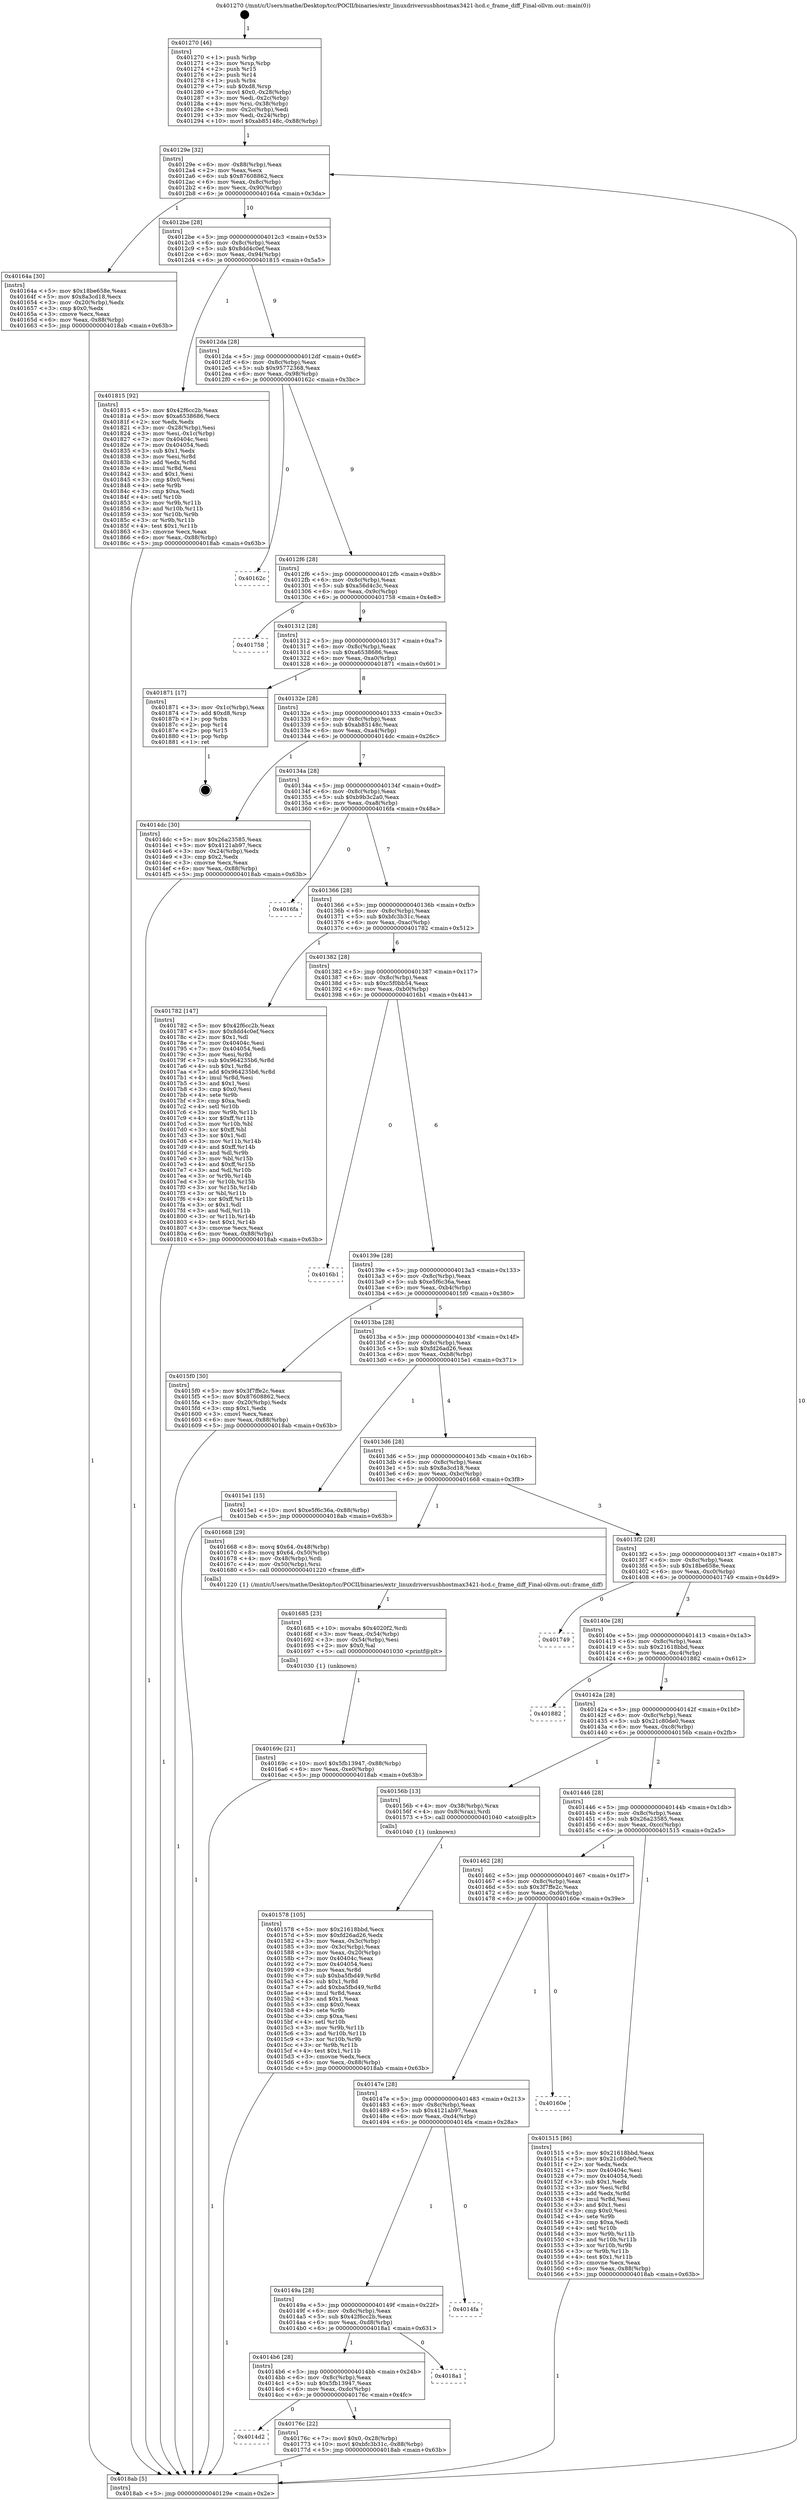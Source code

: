 digraph "0x401270" {
  label = "0x401270 (/mnt/c/Users/mathe/Desktop/tcc/POCII/binaries/extr_linuxdriversusbhostmax3421-hcd.c_frame_diff_Final-ollvm.out::main(0))"
  labelloc = "t"
  node[shape=record]

  Entry [label="",width=0.3,height=0.3,shape=circle,fillcolor=black,style=filled]
  "0x40129e" [label="{
     0x40129e [32]\l
     | [instrs]\l
     &nbsp;&nbsp;0x40129e \<+6\>: mov -0x88(%rbp),%eax\l
     &nbsp;&nbsp;0x4012a4 \<+2\>: mov %eax,%ecx\l
     &nbsp;&nbsp;0x4012a6 \<+6\>: sub $0x87608862,%ecx\l
     &nbsp;&nbsp;0x4012ac \<+6\>: mov %eax,-0x8c(%rbp)\l
     &nbsp;&nbsp;0x4012b2 \<+6\>: mov %ecx,-0x90(%rbp)\l
     &nbsp;&nbsp;0x4012b8 \<+6\>: je 000000000040164a \<main+0x3da\>\l
  }"]
  "0x40164a" [label="{
     0x40164a [30]\l
     | [instrs]\l
     &nbsp;&nbsp;0x40164a \<+5\>: mov $0x18be658e,%eax\l
     &nbsp;&nbsp;0x40164f \<+5\>: mov $0x8a3cd18,%ecx\l
     &nbsp;&nbsp;0x401654 \<+3\>: mov -0x20(%rbp),%edx\l
     &nbsp;&nbsp;0x401657 \<+3\>: cmp $0x0,%edx\l
     &nbsp;&nbsp;0x40165a \<+3\>: cmove %ecx,%eax\l
     &nbsp;&nbsp;0x40165d \<+6\>: mov %eax,-0x88(%rbp)\l
     &nbsp;&nbsp;0x401663 \<+5\>: jmp 00000000004018ab \<main+0x63b\>\l
  }"]
  "0x4012be" [label="{
     0x4012be [28]\l
     | [instrs]\l
     &nbsp;&nbsp;0x4012be \<+5\>: jmp 00000000004012c3 \<main+0x53\>\l
     &nbsp;&nbsp;0x4012c3 \<+6\>: mov -0x8c(%rbp),%eax\l
     &nbsp;&nbsp;0x4012c9 \<+5\>: sub $0x8dd4c0ef,%eax\l
     &nbsp;&nbsp;0x4012ce \<+6\>: mov %eax,-0x94(%rbp)\l
     &nbsp;&nbsp;0x4012d4 \<+6\>: je 0000000000401815 \<main+0x5a5\>\l
  }"]
  Exit [label="",width=0.3,height=0.3,shape=circle,fillcolor=black,style=filled,peripheries=2]
  "0x401815" [label="{
     0x401815 [92]\l
     | [instrs]\l
     &nbsp;&nbsp;0x401815 \<+5\>: mov $0x42f6cc2b,%eax\l
     &nbsp;&nbsp;0x40181a \<+5\>: mov $0xa6538686,%ecx\l
     &nbsp;&nbsp;0x40181f \<+2\>: xor %edx,%edx\l
     &nbsp;&nbsp;0x401821 \<+3\>: mov -0x28(%rbp),%esi\l
     &nbsp;&nbsp;0x401824 \<+3\>: mov %esi,-0x1c(%rbp)\l
     &nbsp;&nbsp;0x401827 \<+7\>: mov 0x40404c,%esi\l
     &nbsp;&nbsp;0x40182e \<+7\>: mov 0x404054,%edi\l
     &nbsp;&nbsp;0x401835 \<+3\>: sub $0x1,%edx\l
     &nbsp;&nbsp;0x401838 \<+3\>: mov %esi,%r8d\l
     &nbsp;&nbsp;0x40183b \<+3\>: add %edx,%r8d\l
     &nbsp;&nbsp;0x40183e \<+4\>: imul %r8d,%esi\l
     &nbsp;&nbsp;0x401842 \<+3\>: and $0x1,%esi\l
     &nbsp;&nbsp;0x401845 \<+3\>: cmp $0x0,%esi\l
     &nbsp;&nbsp;0x401848 \<+4\>: sete %r9b\l
     &nbsp;&nbsp;0x40184c \<+3\>: cmp $0xa,%edi\l
     &nbsp;&nbsp;0x40184f \<+4\>: setl %r10b\l
     &nbsp;&nbsp;0x401853 \<+3\>: mov %r9b,%r11b\l
     &nbsp;&nbsp;0x401856 \<+3\>: and %r10b,%r11b\l
     &nbsp;&nbsp;0x401859 \<+3\>: xor %r10b,%r9b\l
     &nbsp;&nbsp;0x40185c \<+3\>: or %r9b,%r11b\l
     &nbsp;&nbsp;0x40185f \<+4\>: test $0x1,%r11b\l
     &nbsp;&nbsp;0x401863 \<+3\>: cmovne %ecx,%eax\l
     &nbsp;&nbsp;0x401866 \<+6\>: mov %eax,-0x88(%rbp)\l
     &nbsp;&nbsp;0x40186c \<+5\>: jmp 00000000004018ab \<main+0x63b\>\l
  }"]
  "0x4012da" [label="{
     0x4012da [28]\l
     | [instrs]\l
     &nbsp;&nbsp;0x4012da \<+5\>: jmp 00000000004012df \<main+0x6f\>\l
     &nbsp;&nbsp;0x4012df \<+6\>: mov -0x8c(%rbp),%eax\l
     &nbsp;&nbsp;0x4012e5 \<+5\>: sub $0x95772368,%eax\l
     &nbsp;&nbsp;0x4012ea \<+6\>: mov %eax,-0x98(%rbp)\l
     &nbsp;&nbsp;0x4012f0 \<+6\>: je 000000000040162c \<main+0x3bc\>\l
  }"]
  "0x4014d2" [label="{
     0x4014d2\l
  }", style=dashed]
  "0x40162c" [label="{
     0x40162c\l
  }", style=dashed]
  "0x4012f6" [label="{
     0x4012f6 [28]\l
     | [instrs]\l
     &nbsp;&nbsp;0x4012f6 \<+5\>: jmp 00000000004012fb \<main+0x8b\>\l
     &nbsp;&nbsp;0x4012fb \<+6\>: mov -0x8c(%rbp),%eax\l
     &nbsp;&nbsp;0x401301 \<+5\>: sub $0xa56d4c3c,%eax\l
     &nbsp;&nbsp;0x401306 \<+6\>: mov %eax,-0x9c(%rbp)\l
     &nbsp;&nbsp;0x40130c \<+6\>: je 0000000000401758 \<main+0x4e8\>\l
  }"]
  "0x40176c" [label="{
     0x40176c [22]\l
     | [instrs]\l
     &nbsp;&nbsp;0x40176c \<+7\>: movl $0x0,-0x28(%rbp)\l
     &nbsp;&nbsp;0x401773 \<+10\>: movl $0xbfc3b31c,-0x88(%rbp)\l
     &nbsp;&nbsp;0x40177d \<+5\>: jmp 00000000004018ab \<main+0x63b\>\l
  }"]
  "0x401758" [label="{
     0x401758\l
  }", style=dashed]
  "0x401312" [label="{
     0x401312 [28]\l
     | [instrs]\l
     &nbsp;&nbsp;0x401312 \<+5\>: jmp 0000000000401317 \<main+0xa7\>\l
     &nbsp;&nbsp;0x401317 \<+6\>: mov -0x8c(%rbp),%eax\l
     &nbsp;&nbsp;0x40131d \<+5\>: sub $0xa6538686,%eax\l
     &nbsp;&nbsp;0x401322 \<+6\>: mov %eax,-0xa0(%rbp)\l
     &nbsp;&nbsp;0x401328 \<+6\>: je 0000000000401871 \<main+0x601\>\l
  }"]
  "0x4014b6" [label="{
     0x4014b6 [28]\l
     | [instrs]\l
     &nbsp;&nbsp;0x4014b6 \<+5\>: jmp 00000000004014bb \<main+0x24b\>\l
     &nbsp;&nbsp;0x4014bb \<+6\>: mov -0x8c(%rbp),%eax\l
     &nbsp;&nbsp;0x4014c1 \<+5\>: sub $0x5fb13947,%eax\l
     &nbsp;&nbsp;0x4014c6 \<+6\>: mov %eax,-0xdc(%rbp)\l
     &nbsp;&nbsp;0x4014cc \<+6\>: je 000000000040176c \<main+0x4fc\>\l
  }"]
  "0x401871" [label="{
     0x401871 [17]\l
     | [instrs]\l
     &nbsp;&nbsp;0x401871 \<+3\>: mov -0x1c(%rbp),%eax\l
     &nbsp;&nbsp;0x401874 \<+7\>: add $0xd8,%rsp\l
     &nbsp;&nbsp;0x40187b \<+1\>: pop %rbx\l
     &nbsp;&nbsp;0x40187c \<+2\>: pop %r14\l
     &nbsp;&nbsp;0x40187e \<+2\>: pop %r15\l
     &nbsp;&nbsp;0x401880 \<+1\>: pop %rbp\l
     &nbsp;&nbsp;0x401881 \<+1\>: ret\l
  }"]
  "0x40132e" [label="{
     0x40132e [28]\l
     | [instrs]\l
     &nbsp;&nbsp;0x40132e \<+5\>: jmp 0000000000401333 \<main+0xc3\>\l
     &nbsp;&nbsp;0x401333 \<+6\>: mov -0x8c(%rbp),%eax\l
     &nbsp;&nbsp;0x401339 \<+5\>: sub $0xab85148c,%eax\l
     &nbsp;&nbsp;0x40133e \<+6\>: mov %eax,-0xa4(%rbp)\l
     &nbsp;&nbsp;0x401344 \<+6\>: je 00000000004014dc \<main+0x26c\>\l
  }"]
  "0x4018a1" [label="{
     0x4018a1\l
  }", style=dashed]
  "0x4014dc" [label="{
     0x4014dc [30]\l
     | [instrs]\l
     &nbsp;&nbsp;0x4014dc \<+5\>: mov $0x26a23585,%eax\l
     &nbsp;&nbsp;0x4014e1 \<+5\>: mov $0x4121ab97,%ecx\l
     &nbsp;&nbsp;0x4014e6 \<+3\>: mov -0x24(%rbp),%edx\l
     &nbsp;&nbsp;0x4014e9 \<+3\>: cmp $0x2,%edx\l
     &nbsp;&nbsp;0x4014ec \<+3\>: cmovne %ecx,%eax\l
     &nbsp;&nbsp;0x4014ef \<+6\>: mov %eax,-0x88(%rbp)\l
     &nbsp;&nbsp;0x4014f5 \<+5\>: jmp 00000000004018ab \<main+0x63b\>\l
  }"]
  "0x40134a" [label="{
     0x40134a [28]\l
     | [instrs]\l
     &nbsp;&nbsp;0x40134a \<+5\>: jmp 000000000040134f \<main+0xdf\>\l
     &nbsp;&nbsp;0x40134f \<+6\>: mov -0x8c(%rbp),%eax\l
     &nbsp;&nbsp;0x401355 \<+5\>: sub $0xb9b3c2a0,%eax\l
     &nbsp;&nbsp;0x40135a \<+6\>: mov %eax,-0xa8(%rbp)\l
     &nbsp;&nbsp;0x401360 \<+6\>: je 00000000004016fa \<main+0x48a\>\l
  }"]
  "0x4018ab" [label="{
     0x4018ab [5]\l
     | [instrs]\l
     &nbsp;&nbsp;0x4018ab \<+5\>: jmp 000000000040129e \<main+0x2e\>\l
  }"]
  "0x401270" [label="{
     0x401270 [46]\l
     | [instrs]\l
     &nbsp;&nbsp;0x401270 \<+1\>: push %rbp\l
     &nbsp;&nbsp;0x401271 \<+3\>: mov %rsp,%rbp\l
     &nbsp;&nbsp;0x401274 \<+2\>: push %r15\l
     &nbsp;&nbsp;0x401276 \<+2\>: push %r14\l
     &nbsp;&nbsp;0x401278 \<+1\>: push %rbx\l
     &nbsp;&nbsp;0x401279 \<+7\>: sub $0xd8,%rsp\l
     &nbsp;&nbsp;0x401280 \<+7\>: movl $0x0,-0x28(%rbp)\l
     &nbsp;&nbsp;0x401287 \<+3\>: mov %edi,-0x2c(%rbp)\l
     &nbsp;&nbsp;0x40128a \<+4\>: mov %rsi,-0x38(%rbp)\l
     &nbsp;&nbsp;0x40128e \<+3\>: mov -0x2c(%rbp),%edi\l
     &nbsp;&nbsp;0x401291 \<+3\>: mov %edi,-0x24(%rbp)\l
     &nbsp;&nbsp;0x401294 \<+10\>: movl $0xab85148c,-0x88(%rbp)\l
  }"]
  "0x40149a" [label="{
     0x40149a [28]\l
     | [instrs]\l
     &nbsp;&nbsp;0x40149a \<+5\>: jmp 000000000040149f \<main+0x22f\>\l
     &nbsp;&nbsp;0x40149f \<+6\>: mov -0x8c(%rbp),%eax\l
     &nbsp;&nbsp;0x4014a5 \<+5\>: sub $0x42f6cc2b,%eax\l
     &nbsp;&nbsp;0x4014aa \<+6\>: mov %eax,-0xd8(%rbp)\l
     &nbsp;&nbsp;0x4014b0 \<+6\>: je 00000000004018a1 \<main+0x631\>\l
  }"]
  "0x4016fa" [label="{
     0x4016fa\l
  }", style=dashed]
  "0x401366" [label="{
     0x401366 [28]\l
     | [instrs]\l
     &nbsp;&nbsp;0x401366 \<+5\>: jmp 000000000040136b \<main+0xfb\>\l
     &nbsp;&nbsp;0x40136b \<+6\>: mov -0x8c(%rbp),%eax\l
     &nbsp;&nbsp;0x401371 \<+5\>: sub $0xbfc3b31c,%eax\l
     &nbsp;&nbsp;0x401376 \<+6\>: mov %eax,-0xac(%rbp)\l
     &nbsp;&nbsp;0x40137c \<+6\>: je 0000000000401782 \<main+0x512\>\l
  }"]
  "0x4014fa" [label="{
     0x4014fa\l
  }", style=dashed]
  "0x401782" [label="{
     0x401782 [147]\l
     | [instrs]\l
     &nbsp;&nbsp;0x401782 \<+5\>: mov $0x42f6cc2b,%eax\l
     &nbsp;&nbsp;0x401787 \<+5\>: mov $0x8dd4c0ef,%ecx\l
     &nbsp;&nbsp;0x40178c \<+2\>: mov $0x1,%dl\l
     &nbsp;&nbsp;0x40178e \<+7\>: mov 0x40404c,%esi\l
     &nbsp;&nbsp;0x401795 \<+7\>: mov 0x404054,%edi\l
     &nbsp;&nbsp;0x40179c \<+3\>: mov %esi,%r8d\l
     &nbsp;&nbsp;0x40179f \<+7\>: sub $0x964235b6,%r8d\l
     &nbsp;&nbsp;0x4017a6 \<+4\>: sub $0x1,%r8d\l
     &nbsp;&nbsp;0x4017aa \<+7\>: add $0x964235b6,%r8d\l
     &nbsp;&nbsp;0x4017b1 \<+4\>: imul %r8d,%esi\l
     &nbsp;&nbsp;0x4017b5 \<+3\>: and $0x1,%esi\l
     &nbsp;&nbsp;0x4017b8 \<+3\>: cmp $0x0,%esi\l
     &nbsp;&nbsp;0x4017bb \<+4\>: sete %r9b\l
     &nbsp;&nbsp;0x4017bf \<+3\>: cmp $0xa,%edi\l
     &nbsp;&nbsp;0x4017c2 \<+4\>: setl %r10b\l
     &nbsp;&nbsp;0x4017c6 \<+3\>: mov %r9b,%r11b\l
     &nbsp;&nbsp;0x4017c9 \<+4\>: xor $0xff,%r11b\l
     &nbsp;&nbsp;0x4017cd \<+3\>: mov %r10b,%bl\l
     &nbsp;&nbsp;0x4017d0 \<+3\>: xor $0xff,%bl\l
     &nbsp;&nbsp;0x4017d3 \<+3\>: xor $0x1,%dl\l
     &nbsp;&nbsp;0x4017d6 \<+3\>: mov %r11b,%r14b\l
     &nbsp;&nbsp;0x4017d9 \<+4\>: and $0xff,%r14b\l
     &nbsp;&nbsp;0x4017dd \<+3\>: and %dl,%r9b\l
     &nbsp;&nbsp;0x4017e0 \<+3\>: mov %bl,%r15b\l
     &nbsp;&nbsp;0x4017e3 \<+4\>: and $0xff,%r15b\l
     &nbsp;&nbsp;0x4017e7 \<+3\>: and %dl,%r10b\l
     &nbsp;&nbsp;0x4017ea \<+3\>: or %r9b,%r14b\l
     &nbsp;&nbsp;0x4017ed \<+3\>: or %r10b,%r15b\l
     &nbsp;&nbsp;0x4017f0 \<+3\>: xor %r15b,%r14b\l
     &nbsp;&nbsp;0x4017f3 \<+3\>: or %bl,%r11b\l
     &nbsp;&nbsp;0x4017f6 \<+4\>: xor $0xff,%r11b\l
     &nbsp;&nbsp;0x4017fa \<+3\>: or $0x1,%dl\l
     &nbsp;&nbsp;0x4017fd \<+3\>: and %dl,%r11b\l
     &nbsp;&nbsp;0x401800 \<+3\>: or %r11b,%r14b\l
     &nbsp;&nbsp;0x401803 \<+4\>: test $0x1,%r14b\l
     &nbsp;&nbsp;0x401807 \<+3\>: cmovne %ecx,%eax\l
     &nbsp;&nbsp;0x40180a \<+6\>: mov %eax,-0x88(%rbp)\l
     &nbsp;&nbsp;0x401810 \<+5\>: jmp 00000000004018ab \<main+0x63b\>\l
  }"]
  "0x401382" [label="{
     0x401382 [28]\l
     | [instrs]\l
     &nbsp;&nbsp;0x401382 \<+5\>: jmp 0000000000401387 \<main+0x117\>\l
     &nbsp;&nbsp;0x401387 \<+6\>: mov -0x8c(%rbp),%eax\l
     &nbsp;&nbsp;0x40138d \<+5\>: sub $0xc5f0bb54,%eax\l
     &nbsp;&nbsp;0x401392 \<+6\>: mov %eax,-0xb0(%rbp)\l
     &nbsp;&nbsp;0x401398 \<+6\>: je 00000000004016b1 \<main+0x441\>\l
  }"]
  "0x40147e" [label="{
     0x40147e [28]\l
     | [instrs]\l
     &nbsp;&nbsp;0x40147e \<+5\>: jmp 0000000000401483 \<main+0x213\>\l
     &nbsp;&nbsp;0x401483 \<+6\>: mov -0x8c(%rbp),%eax\l
     &nbsp;&nbsp;0x401489 \<+5\>: sub $0x4121ab97,%eax\l
     &nbsp;&nbsp;0x40148e \<+6\>: mov %eax,-0xd4(%rbp)\l
     &nbsp;&nbsp;0x401494 \<+6\>: je 00000000004014fa \<main+0x28a\>\l
  }"]
  "0x4016b1" [label="{
     0x4016b1\l
  }", style=dashed]
  "0x40139e" [label="{
     0x40139e [28]\l
     | [instrs]\l
     &nbsp;&nbsp;0x40139e \<+5\>: jmp 00000000004013a3 \<main+0x133\>\l
     &nbsp;&nbsp;0x4013a3 \<+6\>: mov -0x8c(%rbp),%eax\l
     &nbsp;&nbsp;0x4013a9 \<+5\>: sub $0xe5f6c36a,%eax\l
     &nbsp;&nbsp;0x4013ae \<+6\>: mov %eax,-0xb4(%rbp)\l
     &nbsp;&nbsp;0x4013b4 \<+6\>: je 00000000004015f0 \<main+0x380\>\l
  }"]
  "0x40160e" [label="{
     0x40160e\l
  }", style=dashed]
  "0x4015f0" [label="{
     0x4015f0 [30]\l
     | [instrs]\l
     &nbsp;&nbsp;0x4015f0 \<+5\>: mov $0x3f7ffe2c,%eax\l
     &nbsp;&nbsp;0x4015f5 \<+5\>: mov $0x87608862,%ecx\l
     &nbsp;&nbsp;0x4015fa \<+3\>: mov -0x20(%rbp),%edx\l
     &nbsp;&nbsp;0x4015fd \<+3\>: cmp $0x1,%edx\l
     &nbsp;&nbsp;0x401600 \<+3\>: cmovl %ecx,%eax\l
     &nbsp;&nbsp;0x401603 \<+6\>: mov %eax,-0x88(%rbp)\l
     &nbsp;&nbsp;0x401609 \<+5\>: jmp 00000000004018ab \<main+0x63b\>\l
  }"]
  "0x4013ba" [label="{
     0x4013ba [28]\l
     | [instrs]\l
     &nbsp;&nbsp;0x4013ba \<+5\>: jmp 00000000004013bf \<main+0x14f\>\l
     &nbsp;&nbsp;0x4013bf \<+6\>: mov -0x8c(%rbp),%eax\l
     &nbsp;&nbsp;0x4013c5 \<+5\>: sub $0xfd26ad26,%eax\l
     &nbsp;&nbsp;0x4013ca \<+6\>: mov %eax,-0xb8(%rbp)\l
     &nbsp;&nbsp;0x4013d0 \<+6\>: je 00000000004015e1 \<main+0x371\>\l
  }"]
  "0x40169c" [label="{
     0x40169c [21]\l
     | [instrs]\l
     &nbsp;&nbsp;0x40169c \<+10\>: movl $0x5fb13947,-0x88(%rbp)\l
     &nbsp;&nbsp;0x4016a6 \<+6\>: mov %eax,-0xe0(%rbp)\l
     &nbsp;&nbsp;0x4016ac \<+5\>: jmp 00000000004018ab \<main+0x63b\>\l
  }"]
  "0x4015e1" [label="{
     0x4015e1 [15]\l
     | [instrs]\l
     &nbsp;&nbsp;0x4015e1 \<+10\>: movl $0xe5f6c36a,-0x88(%rbp)\l
     &nbsp;&nbsp;0x4015eb \<+5\>: jmp 00000000004018ab \<main+0x63b\>\l
  }"]
  "0x4013d6" [label="{
     0x4013d6 [28]\l
     | [instrs]\l
     &nbsp;&nbsp;0x4013d6 \<+5\>: jmp 00000000004013db \<main+0x16b\>\l
     &nbsp;&nbsp;0x4013db \<+6\>: mov -0x8c(%rbp),%eax\l
     &nbsp;&nbsp;0x4013e1 \<+5\>: sub $0x8a3cd18,%eax\l
     &nbsp;&nbsp;0x4013e6 \<+6\>: mov %eax,-0xbc(%rbp)\l
     &nbsp;&nbsp;0x4013ec \<+6\>: je 0000000000401668 \<main+0x3f8\>\l
  }"]
  "0x401685" [label="{
     0x401685 [23]\l
     | [instrs]\l
     &nbsp;&nbsp;0x401685 \<+10\>: movabs $0x4020f2,%rdi\l
     &nbsp;&nbsp;0x40168f \<+3\>: mov %eax,-0x54(%rbp)\l
     &nbsp;&nbsp;0x401692 \<+3\>: mov -0x54(%rbp),%esi\l
     &nbsp;&nbsp;0x401695 \<+2\>: mov $0x0,%al\l
     &nbsp;&nbsp;0x401697 \<+5\>: call 0000000000401030 \<printf@plt\>\l
     | [calls]\l
     &nbsp;&nbsp;0x401030 \{1\} (unknown)\l
  }"]
  "0x401668" [label="{
     0x401668 [29]\l
     | [instrs]\l
     &nbsp;&nbsp;0x401668 \<+8\>: movq $0x64,-0x48(%rbp)\l
     &nbsp;&nbsp;0x401670 \<+8\>: movq $0x64,-0x50(%rbp)\l
     &nbsp;&nbsp;0x401678 \<+4\>: mov -0x48(%rbp),%rdi\l
     &nbsp;&nbsp;0x40167c \<+4\>: mov -0x50(%rbp),%rsi\l
     &nbsp;&nbsp;0x401680 \<+5\>: call 0000000000401220 \<frame_diff\>\l
     | [calls]\l
     &nbsp;&nbsp;0x401220 \{1\} (/mnt/c/Users/mathe/Desktop/tcc/POCII/binaries/extr_linuxdriversusbhostmax3421-hcd.c_frame_diff_Final-ollvm.out::frame_diff)\l
  }"]
  "0x4013f2" [label="{
     0x4013f2 [28]\l
     | [instrs]\l
     &nbsp;&nbsp;0x4013f2 \<+5\>: jmp 00000000004013f7 \<main+0x187\>\l
     &nbsp;&nbsp;0x4013f7 \<+6\>: mov -0x8c(%rbp),%eax\l
     &nbsp;&nbsp;0x4013fd \<+5\>: sub $0x18be658e,%eax\l
     &nbsp;&nbsp;0x401402 \<+6\>: mov %eax,-0xc0(%rbp)\l
     &nbsp;&nbsp;0x401408 \<+6\>: je 0000000000401749 \<main+0x4d9\>\l
  }"]
  "0x401578" [label="{
     0x401578 [105]\l
     | [instrs]\l
     &nbsp;&nbsp;0x401578 \<+5\>: mov $0x21618bbd,%ecx\l
     &nbsp;&nbsp;0x40157d \<+5\>: mov $0xfd26ad26,%edx\l
     &nbsp;&nbsp;0x401582 \<+3\>: mov %eax,-0x3c(%rbp)\l
     &nbsp;&nbsp;0x401585 \<+3\>: mov -0x3c(%rbp),%eax\l
     &nbsp;&nbsp;0x401588 \<+3\>: mov %eax,-0x20(%rbp)\l
     &nbsp;&nbsp;0x40158b \<+7\>: mov 0x40404c,%eax\l
     &nbsp;&nbsp;0x401592 \<+7\>: mov 0x404054,%esi\l
     &nbsp;&nbsp;0x401599 \<+3\>: mov %eax,%r8d\l
     &nbsp;&nbsp;0x40159c \<+7\>: sub $0xba5fbd49,%r8d\l
     &nbsp;&nbsp;0x4015a3 \<+4\>: sub $0x1,%r8d\l
     &nbsp;&nbsp;0x4015a7 \<+7\>: add $0xba5fbd49,%r8d\l
     &nbsp;&nbsp;0x4015ae \<+4\>: imul %r8d,%eax\l
     &nbsp;&nbsp;0x4015b2 \<+3\>: and $0x1,%eax\l
     &nbsp;&nbsp;0x4015b5 \<+3\>: cmp $0x0,%eax\l
     &nbsp;&nbsp;0x4015b8 \<+4\>: sete %r9b\l
     &nbsp;&nbsp;0x4015bc \<+3\>: cmp $0xa,%esi\l
     &nbsp;&nbsp;0x4015bf \<+4\>: setl %r10b\l
     &nbsp;&nbsp;0x4015c3 \<+3\>: mov %r9b,%r11b\l
     &nbsp;&nbsp;0x4015c6 \<+3\>: and %r10b,%r11b\l
     &nbsp;&nbsp;0x4015c9 \<+3\>: xor %r10b,%r9b\l
     &nbsp;&nbsp;0x4015cc \<+3\>: or %r9b,%r11b\l
     &nbsp;&nbsp;0x4015cf \<+4\>: test $0x1,%r11b\l
     &nbsp;&nbsp;0x4015d3 \<+3\>: cmovne %edx,%ecx\l
     &nbsp;&nbsp;0x4015d6 \<+6\>: mov %ecx,-0x88(%rbp)\l
     &nbsp;&nbsp;0x4015dc \<+5\>: jmp 00000000004018ab \<main+0x63b\>\l
  }"]
  "0x401749" [label="{
     0x401749\l
  }", style=dashed]
  "0x40140e" [label="{
     0x40140e [28]\l
     | [instrs]\l
     &nbsp;&nbsp;0x40140e \<+5\>: jmp 0000000000401413 \<main+0x1a3\>\l
     &nbsp;&nbsp;0x401413 \<+6\>: mov -0x8c(%rbp),%eax\l
     &nbsp;&nbsp;0x401419 \<+5\>: sub $0x21618bbd,%eax\l
     &nbsp;&nbsp;0x40141e \<+6\>: mov %eax,-0xc4(%rbp)\l
     &nbsp;&nbsp;0x401424 \<+6\>: je 0000000000401882 \<main+0x612\>\l
  }"]
  "0x401462" [label="{
     0x401462 [28]\l
     | [instrs]\l
     &nbsp;&nbsp;0x401462 \<+5\>: jmp 0000000000401467 \<main+0x1f7\>\l
     &nbsp;&nbsp;0x401467 \<+6\>: mov -0x8c(%rbp),%eax\l
     &nbsp;&nbsp;0x40146d \<+5\>: sub $0x3f7ffe2c,%eax\l
     &nbsp;&nbsp;0x401472 \<+6\>: mov %eax,-0xd0(%rbp)\l
     &nbsp;&nbsp;0x401478 \<+6\>: je 000000000040160e \<main+0x39e\>\l
  }"]
  "0x401882" [label="{
     0x401882\l
  }", style=dashed]
  "0x40142a" [label="{
     0x40142a [28]\l
     | [instrs]\l
     &nbsp;&nbsp;0x40142a \<+5\>: jmp 000000000040142f \<main+0x1bf\>\l
     &nbsp;&nbsp;0x40142f \<+6\>: mov -0x8c(%rbp),%eax\l
     &nbsp;&nbsp;0x401435 \<+5\>: sub $0x21c80de0,%eax\l
     &nbsp;&nbsp;0x40143a \<+6\>: mov %eax,-0xc8(%rbp)\l
     &nbsp;&nbsp;0x401440 \<+6\>: je 000000000040156b \<main+0x2fb\>\l
  }"]
  "0x401515" [label="{
     0x401515 [86]\l
     | [instrs]\l
     &nbsp;&nbsp;0x401515 \<+5\>: mov $0x21618bbd,%eax\l
     &nbsp;&nbsp;0x40151a \<+5\>: mov $0x21c80de0,%ecx\l
     &nbsp;&nbsp;0x40151f \<+2\>: xor %edx,%edx\l
     &nbsp;&nbsp;0x401521 \<+7\>: mov 0x40404c,%esi\l
     &nbsp;&nbsp;0x401528 \<+7\>: mov 0x404054,%edi\l
     &nbsp;&nbsp;0x40152f \<+3\>: sub $0x1,%edx\l
     &nbsp;&nbsp;0x401532 \<+3\>: mov %esi,%r8d\l
     &nbsp;&nbsp;0x401535 \<+3\>: add %edx,%r8d\l
     &nbsp;&nbsp;0x401538 \<+4\>: imul %r8d,%esi\l
     &nbsp;&nbsp;0x40153c \<+3\>: and $0x1,%esi\l
     &nbsp;&nbsp;0x40153f \<+3\>: cmp $0x0,%esi\l
     &nbsp;&nbsp;0x401542 \<+4\>: sete %r9b\l
     &nbsp;&nbsp;0x401546 \<+3\>: cmp $0xa,%edi\l
     &nbsp;&nbsp;0x401549 \<+4\>: setl %r10b\l
     &nbsp;&nbsp;0x40154d \<+3\>: mov %r9b,%r11b\l
     &nbsp;&nbsp;0x401550 \<+3\>: and %r10b,%r11b\l
     &nbsp;&nbsp;0x401553 \<+3\>: xor %r10b,%r9b\l
     &nbsp;&nbsp;0x401556 \<+3\>: or %r9b,%r11b\l
     &nbsp;&nbsp;0x401559 \<+4\>: test $0x1,%r11b\l
     &nbsp;&nbsp;0x40155d \<+3\>: cmovne %ecx,%eax\l
     &nbsp;&nbsp;0x401560 \<+6\>: mov %eax,-0x88(%rbp)\l
     &nbsp;&nbsp;0x401566 \<+5\>: jmp 00000000004018ab \<main+0x63b\>\l
  }"]
  "0x40156b" [label="{
     0x40156b [13]\l
     | [instrs]\l
     &nbsp;&nbsp;0x40156b \<+4\>: mov -0x38(%rbp),%rax\l
     &nbsp;&nbsp;0x40156f \<+4\>: mov 0x8(%rax),%rdi\l
     &nbsp;&nbsp;0x401573 \<+5\>: call 0000000000401040 \<atoi@plt\>\l
     | [calls]\l
     &nbsp;&nbsp;0x401040 \{1\} (unknown)\l
  }"]
  "0x401446" [label="{
     0x401446 [28]\l
     | [instrs]\l
     &nbsp;&nbsp;0x401446 \<+5\>: jmp 000000000040144b \<main+0x1db\>\l
     &nbsp;&nbsp;0x40144b \<+6\>: mov -0x8c(%rbp),%eax\l
     &nbsp;&nbsp;0x401451 \<+5\>: sub $0x26a23585,%eax\l
     &nbsp;&nbsp;0x401456 \<+6\>: mov %eax,-0xcc(%rbp)\l
     &nbsp;&nbsp;0x40145c \<+6\>: je 0000000000401515 \<main+0x2a5\>\l
  }"]
  Entry -> "0x401270" [label=" 1"]
  "0x40129e" -> "0x40164a" [label=" 1"]
  "0x40129e" -> "0x4012be" [label=" 10"]
  "0x401871" -> Exit [label=" 1"]
  "0x4012be" -> "0x401815" [label=" 1"]
  "0x4012be" -> "0x4012da" [label=" 9"]
  "0x401815" -> "0x4018ab" [label=" 1"]
  "0x4012da" -> "0x40162c" [label=" 0"]
  "0x4012da" -> "0x4012f6" [label=" 9"]
  "0x401782" -> "0x4018ab" [label=" 1"]
  "0x4012f6" -> "0x401758" [label=" 0"]
  "0x4012f6" -> "0x401312" [label=" 9"]
  "0x40176c" -> "0x4018ab" [label=" 1"]
  "0x401312" -> "0x401871" [label=" 1"]
  "0x401312" -> "0x40132e" [label=" 8"]
  "0x4014b6" -> "0x40176c" [label=" 1"]
  "0x40132e" -> "0x4014dc" [label=" 1"]
  "0x40132e" -> "0x40134a" [label=" 7"]
  "0x4014dc" -> "0x4018ab" [label=" 1"]
  "0x401270" -> "0x40129e" [label=" 1"]
  "0x4018ab" -> "0x40129e" [label=" 10"]
  "0x4014b6" -> "0x4014d2" [label=" 0"]
  "0x40134a" -> "0x4016fa" [label=" 0"]
  "0x40134a" -> "0x401366" [label=" 7"]
  "0x40149a" -> "0x4018a1" [label=" 0"]
  "0x401366" -> "0x401782" [label=" 1"]
  "0x401366" -> "0x401382" [label=" 6"]
  "0x40149a" -> "0x4014b6" [label=" 1"]
  "0x401382" -> "0x4016b1" [label=" 0"]
  "0x401382" -> "0x40139e" [label=" 6"]
  "0x40147e" -> "0x4014fa" [label=" 0"]
  "0x40139e" -> "0x4015f0" [label=" 1"]
  "0x40139e" -> "0x4013ba" [label=" 5"]
  "0x40147e" -> "0x40149a" [label=" 1"]
  "0x4013ba" -> "0x4015e1" [label=" 1"]
  "0x4013ba" -> "0x4013d6" [label=" 4"]
  "0x401462" -> "0x40160e" [label=" 0"]
  "0x4013d6" -> "0x401668" [label=" 1"]
  "0x4013d6" -> "0x4013f2" [label=" 3"]
  "0x401462" -> "0x40147e" [label=" 1"]
  "0x4013f2" -> "0x401749" [label=" 0"]
  "0x4013f2" -> "0x40140e" [label=" 3"]
  "0x40169c" -> "0x4018ab" [label=" 1"]
  "0x40140e" -> "0x401882" [label=" 0"]
  "0x40140e" -> "0x40142a" [label=" 3"]
  "0x401685" -> "0x40169c" [label=" 1"]
  "0x40142a" -> "0x40156b" [label=" 1"]
  "0x40142a" -> "0x401446" [label=" 2"]
  "0x401668" -> "0x401685" [label=" 1"]
  "0x401446" -> "0x401515" [label=" 1"]
  "0x401446" -> "0x401462" [label=" 1"]
  "0x401515" -> "0x4018ab" [label=" 1"]
  "0x40156b" -> "0x401578" [label=" 1"]
  "0x401578" -> "0x4018ab" [label=" 1"]
  "0x4015e1" -> "0x4018ab" [label=" 1"]
  "0x4015f0" -> "0x4018ab" [label=" 1"]
  "0x40164a" -> "0x4018ab" [label=" 1"]
}
